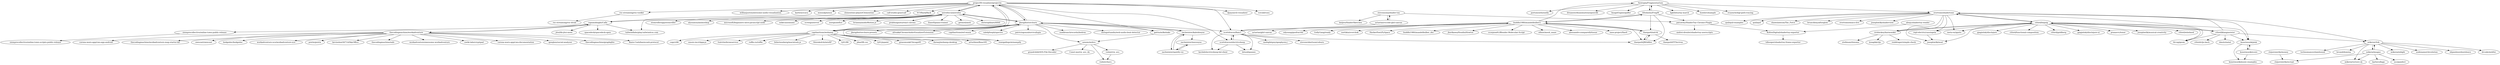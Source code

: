 digraph G {
"Syntopia/Fragmentarium" -> "3Dickulus/FragM"
"Syntopia/Fragmentarium" -> "portsmouth/snelly" ["e"=1]
"Syntopia/Fragmentarium" -> "dreamworksanimation/openvdb" ["e"=1]
"Syntopia/Fragmentarium" -> "ImageEngine/gaffer" ["e"=1]
"Syntopia/Fragmentarium" -> "overtone/shadertone"
"Syntopia/Fragmentarium" -> "lightbits/ray-march"
"Syntopia/Fragmentarium" -> "huwb/volsample" ["e"=1]
"Syntopia/Fragmentarium" -> "evanw/webgl-path-tracing" ["e"=1]
"buddhi1980/mandelbulber2" -> "thargor6/mb3d"
"buddhi1980/mandelbulber2" -> "thargor6/JWildfire"
"buddhi1980/mandelbulber2" -> "3Dickulus/FragM"
"buddhi1980/mandelbulber2" -> "scottdraves/flam3"
"buddhi1980/mandelbulber2" -> "alessandro-zomparelli/tissue" ["e"=1]
"buddhi1980/mandelbulber2" -> "Syntopia/Fragmentarium"
"buddhi1980/mandelbulber2" -> "xaos-project/XaoS" ["e"=1]
"buddhi1980/mandelbulber2" -> "edyoung/gnofract4d"
"buddhi1980/mandelbulber2" -> "GollyGang/ready" ["e"=1]
"buddhi1980/mandelbulber2" -> "nortikin/sverchok" ["e"=1]
"buddhi1980/mandelbulber2" -> "HackerPoet/PySpace" ["e"=1]
"buddhi1980/mandelbulber2" -> "buddhi1980/mandelbulber_doc"
"buddhi1980/mandelbulber2" -> "jhorikawa/HoudiniHowtos" ["e"=1]
"buddhi1980/mandelbulber2" -> "scorpion81/Blender-Molecular-Script" ["e"=1]
"buddhi1980/mandelbulber2" -> "elfnor/mesh_maze" ["e"=1]
"astrofox-io/astrofox" -> "capnmidnight/Calla"
"astrofox-io/astrofox" -> "tailwindlabs/play.tailwindcss.com" ["e"=1]
"astrofox-io/astrofox" -> "microsoft/beginners-intro-javascript-node" ["e"=1]
"astrofox-io/astrofox" -> "mikecao/umami" ["e"=1]
"astrofox-io/astrofox" -> "screego/server" ["e"=1]
"astrofox-io/astrofox" -> "zserge/awfice" ["e"=1]
"astrofox-io/astrofox" -> "jberg/butterchurn"
"astrofox-io/astrofox" -> "hvianna/audioMotion.js" ["e"=1]
"astrofox-io/astrofox" -> "prabhuignoto/react-chrono" ["e"=1]
"astrofox-io/astrofox" -> "ZaneH/piano-trainer" ["e"=1]
"astrofox-io/astrofox" -> "projectM-visualizer/projectm"
"astrofox-io/astrofox" -> "getmeli/meli" ["e"=1]
"astrofox-io/astrofox" -> "christophhart/HISE" ["e"=1]
"astrofox-io/astrofox" -> "stemrollerapp/stemroller" ["e"=1]
"astrofox-io/astrofox" -> "alyssaxuu/animockup" ["e"=1]
"captbaritone/webamp" -> "jberg/butterchurn"
"captbaritone/webamp" -> "ShizukuIchi/winXP" ["e"=1]
"captbaritone/webamp" -> "1j01/98" ["e"=1]
"captbaritone/webamp" -> "jdan/98.css" ["e"=1]
"captbaritone/webamp" -> "1j01/jspaint" ["e"=1]
"captbaritone/webamp" -> "projectM-visualizer/projectm"
"captbaritone/webamp" -> "grassmunk/Chicago95" ["e"=1]
"captbaritone/webamp" -> "durasj/webamp-desktop"
"captbaritone/webamp" -> "arturbien/React95" ["e"=1]
"captbaritone/webamp" -> "remigallego/winampify"
"captbaritone/webamp" -> "copy/v86" ["e"=1]
"captbaritone/webamp" -> "smore-inc/clippy.js" ["e"=1]
"captbaritone/webamp" -> "ttalvitie/browservice" ["e"=1]
"captbaritone/webamp" -> "ruffle-rs/ruffle" ["e"=1]
"captbaritone/webamp" -> "felixrieseberg/macintosh.js" ["e"=1]
"thecodingmachine/workadventure" -> "thecodingmachine/workadventure-map-starter-kit"
"thecodingmachine/workadventure" -> "capnmidnight/Calla"
"thecodingmachine/workadventure" -> "owncast/owncast" ["e"=1]
"thecodingmachine/workadventure" -> "hedgedoc/hedgedoc" ["e"=1]
"thecodingmachine/workadventure" -> "workadventure-xce/workadventure-xce"
"thecodingmachine/workadventure" -> "pretix/pretix" ["e"=1]
"thecodingmachine/workadventure" -> "kevinshen56714/SkyOffice" ["e"=1]
"thecodingmachine/workadventure" -> "thecodingmachine/safe" ["e"=1]
"thecodingmachine/workadventure" -> "workadventure/awesome-workadventure"
"thecodingmachine/workadventure" -> "xwiki-labs/cryptpad" ["e"=1]
"thecodingmachine/workadventure" -> "corona-warn-app/cwa-documentation" ["e"=1]
"thecodingmachine/workadventure" -> "qeeqbox/social-analyzer" ["e"=1]
"thecodingmachine/workadventure" -> "thecodingmachine/graphqlite" ["e"=1]
"thecodingmachine/workadventure" -> "Basis-Cash/basiscash-protocol" ["e"=1]
"thecodingmachine/workadventure" -> "corona-warn-app/cwa-app-android" ["e"=1]
"jberg/butterchurn" -> "captbaritone/webamp"
"jberg/butterchurn" -> "projectM-visualizer/projectm"
"jberg/butterchurn" -> "gattis/milkshake"
"jberg/butterchurn" -> "jberg/butterchurn-presets"
"jberg/butterchurn" -> "afreakk/ChromeAudioVisualizerExtension"
"jberg/butterchurn" -> "azeem/webvs"
"jberg/butterchurn" -> "remigallego/winampify"
"jberg/butterchurn" -> "captbaritone/eel-wasm"
"jberg/butterchurn" -> "calebj0seph/spectro" ["e"=1]
"jberg/butterchurn" -> "zachwinter/kaleidosync"
"jberg/butterchurn" -> "astrofox-io/astrofox"
"jberg/butterchurn" -> "scottdraves/flam3"
"jberg/butterchurn" -> "nudibranchrecords/hedron" ["e"=1]
"jberg/butterchurn" -> "patriciogonzalezvivo/lygia" ["e"=1]
"jberg/butterchurn" -> "chrisguttandin/web-audio-beat-detector" ["e"=1]
"alexjc/shadertoy-render" -> "KoltesDigital/shadertoy-exporter"
"projectM-visualizer/projectm" -> "jberg/butterchurn"
"projectM-visualizer/projectm" -> "dpayne/cli-visualizer" ["e"=1]
"projectM-visualizer/projectm" -> "vovoid/vsxu"
"projectM-visualizer/projectm" -> "roc-streaming/roc-toolkit"
"projectM-visualizer/projectm" -> "willianjusten/awesome-audio-visualization" ["e"=1]
"projectM-visualizer/projectm" -> "captbaritone/webamp"
"projectM-visualizer/projectm" -> "karlstav/cava" ["e"=1]
"projectM-visualizer/projectm" -> "mixxxdj/mixxx" ["e"=1]
"projectM-visualizer/projectm" -> "gattis/milkshake"
"projectM-visualizer/projectm" -> "clementine-player/Clementine" ["e"=1]
"projectM-visualizer/projectm" -> "scottdraves/electricsheep"
"projectM-visualizer/projectm" -> "scottdraves/flam3"
"projectM-visualizer/projectm" -> "calf-studio-gear/calf" ["e"=1]
"projectM-visualizer/projectm" -> "astrofox-io/astrofox"
"projectM-visualizer/projectm" -> "VCVRack/Rack" ["e"=1]
"scottdraves/flam3" -> "scottdraves/electricsheep"
"scottdraves/flam3" -> "bitsed/qosmic"
"scottdraves/flam3" -> "mebigfatguy/apophysis-j"
"scottdraves/flam3" -> "thargor6/JWildfire"
"scottdraves/flam3" -> "stevenrobertson/cuburn"
"scottdraves/flam3" -> "kochd/electricsheep-hd-client"
"scottdraves/flam3" -> "buddhi1980/mandelbulber2"
"capnmidnight/Calla" -> "astrofox-io/astrofox"
"capnmidnight/Calla" -> "thecodingmachine/workadventure"
"capnmidnight/Calla" -> "siemprecollective/online-town-public-release"
"capnmidnight/Calla" -> "tailwindlabs/play.tailwindcss.com" ["e"=1]
"capnmidnight/Calla" -> "spacedeck/spacedeck-open" ["e"=1]
"capnmidnight/Calla" -> "jitsi/lib-jitsi-meet" ["e"=1]
"roc-streaming/roc-toolkit" -> "roc-streaming/roc-droid"
"scottdraves/electricsheep" -> "scottdraves/flam3"
"scottdraves/electricsheep" -> "bitsed/qosmic"
"scottdraves/electricsheep" -> "kochd/electricsheep-hd-client"
"stevensona/shader-toy" -> "patuwwy/ShaderToy-Chrome-Plugin"
"stevensona/shader-toy" -> "actarian/vscode-glsl-canvas"
"stevensona/shader-toy" -> "keijiro/ShaderSketches" ["e"=1]
"visbot/vis_avs" -> "visbot/chavs"
"actarian/vscode-glsl-canvas" -> "actarian/glsl-canvas"
"actarian/vscode-glsl-canvas" -> "stevensona/shader-toy"
"zachwinter/kaleidosync" -> "zachwinter/spotify-viz"
"zachwinter/kaleidosync" -> "zachwinter/wavesync"
"zachwinter/kaleidosync" -> "jberg/butterchurn"
"thargor6/mb3d" -> "thargor6/FFVectron"
"thargor6/mb3d" -> "buddhi1980/mandelbulber2"
"thargor6/mb3d" -> "thargor6/JWildfire"
"mikera/clisk" -> "mikera/imagez"
"mikera/clisk" -> "mikera/enlight"
"mikera/clisk" -> "mikera/vectorz-clj" ["e"=1]
"mikera/clisk" -> "nodename/clevolution"
"mikera/clisk" -> "ohpauleez/shoreleave" ["e"=1]
"mikera/clisk" -> "drcode/webfui" ["e"=1]
"mikera/clisk" -> "technomancy/slamhound" ["e"=1]
"mikera/clisk" -> "levand/domina" ["e"=1]
"overtone/shadertone" -> "repl-electric/cassiopeia"
"overtone/shadertone" -> "quil/quil-examples"
"overtone/shadertone" -> "ctford/leipzig"
"overtone/shadertone" -> "meta-ex/ignite"
"overtone/shadertone" -> "quil/quil" ["e"=1]
"overtone/shadertone" -> "mikera/clisk"
"overtone/shadertone" -> "shawnlawson/The_Force" ["e"=1]
"overtone/shadertone" -> "brunchboy/afterglow"
"overtone/shadertone" -> "richhickey/harmonikit"
"overtone/shadertone" -> "overtone/emacs-live" ["e"=1]
"overtone/shadertone" -> "kunstmusik/pink"
"overtone/shadertone" -> "josephwilk/mud"
"overtone/shadertone" -> "thi-ng/geom" ["e"=1]
"overtone/shadertone" -> "josephwilk/shaderview"
"patuwwy/ShaderToy-Chrome-Plugin" -> "andrei-drexler/shadertoy-userscripts"
"patuwwy/ShaderToy-Chrome-Plugin" -> "KoltesDigital/shadertoy-exporter"
"ctford/klangmeister" -> "ctford/leipzig"
"ctford/klangmeister" -> "ctford/cljs-bach"
"ctford/klangmeister" -> "thi-ng/geom" ["e"=1]
"ctford/klangmeister" -> "overtone/shadertone"
"ctford/klangmeister" -> "dmotz/natal" ["e"=1]
"ctford/klangmeister" -> "mikera/clisk"
"ctford/klangmeister" -> "kunstmusik/pink"
"zachwinter/spotify-viz" -> "zachwinter/kaleidosync"
"zachwinter/spotify-viz" -> "zachwinter/wavesync"
"azeem/webvs" -> "grandchild/AVS-File-Decoder"
"azeem/webvs" -> "Const-me/vis_avs_dx"
"azeem/webvs" -> "visbot/vis_avs"
"azeem/webvs" -> "visbot/chavs"
"3Dickulus/FragM" -> "Syntopia/Fragmentarium"
"3Dickulus/FragM" -> "thargor6/mb3d"
"3Dickulus/FragM" -> "buddhi1980/mandelbulber2"
"3Dickulus/FragM" -> "patuwwy/ShaderToy-Chrome-Plugin"
"3Dickulus/FragM" -> "thargor6/JWildfire"
"thargor6/JWildfire" -> "thargor6/mb3d"
"siemprecollective/online-town-public-release" -> "siemprecollective/online-town-scripts-public-release"
"mikera/imagez" -> "mikera/clisk"
"mikera/imagez" -> "xsc/pandect"
"mikera/imagez" -> "karls/collage"
"mikera/imagez" -> "mikera/vectorz-clj" ["e"=1]
"mikera/imagez" -> "clojurewerkz/scrypt"
"ctford/leipzig" -> "ctford/klangmeister"
"ctford/leipzig" -> "josephwilk/mud"
"ctford/leipzig" -> "pjagielski/disclojure"
"ctford/leipzig" -> "richhickey/harmonikit"
"ctford/leipzig" -> "overtone/shadertone"
"ctford/leipzig" -> "ctford/functional-composition"
"ctford/leipzig" -> "meta-ex/ignite"
"ctford/leipzig" -> "ctford/goldberg"
"ctford/leipzig" -> "pjagielski/disclojure-ui"
"ctford/leipzig" -> "pranavrc/tenor"
"ctford/leipzig" -> "josephwilk/musical-creativity"
"ctford/leipzig" -> "kunstmusik/pink"
"ctford/leipzig" -> "repl-electric/cassiopeia"
"ctford/leipzig" -> "ctford/whelmed"
"ctford/leipzig" -> "thi-ng/geom" ["e"=1]
"clojurewerkz/money" -> "clojurewerkz/scrypt"
"gattis/milkshake" -> "azeem/webvs"
"kunstmusik/score" -> "kunstmusik/pink"
"kunstmusik/score" -> "kunstmusik/music-examples"
"repl-electric/cassiopeia" -> "josephwilk/mud"
"zachwinter/wavesync" -> "zachwinter/spotify-viz"
"KoltesDigital/shadertoy-exporter" -> "tdhooper/shadertoy-frame-exporter"
"richhickey/harmonikit" -> "ctford/leipzig"
"richhickey/harmonikit" -> "ztellman/rhizome" ["e"=1]
"richhickey/harmonikit" -> "lynaghk/cljx" ["e"=1]
"richhickey/harmonikit" -> "reiddraper/simple-check" ["e"=1]
"kunstmusik/pink" -> "kunstmusik/score"
"kunstmusik/pink" -> "kunstmusik/music-examples"
"Syntopia/Fragmentarium" ["l"="-6.423,14.387"]
"3Dickulus/FragM" ["l"="-6.437,14.437"]
"portsmouth/snelly" ["l"="-11.369,27.355"]
"dreamworksanimation/openvdb" ["l"="-12.132,27.349"]
"ImageEngine/gaffer" ["l"="-12.188,27.328"]
"overtone/shadertone" ["l"="-6.349,14.274"]
"lightbits/ray-march" ["l"="-6.433,14.358"]
"huwb/volsample" ["l"="-12.18,26.375"]
"evanw/webgl-path-tracing" ["l"="30.638,-23.343"]
"buddhi1980/mandelbulber2" ["l"="-6.487,14.443"]
"thargor6/mb3d" ["l"="-6.461,14.453"]
"thargor6/JWildfire" ["l"="-6.483,14.47"]
"scottdraves/flam3" ["l"="-6.548,14.489"]
"alessandro-zomparelli/tissue" ["l"="-13.143,27.395"]
"xaos-project/XaoS" ["l"="-24.779,23.173"]
"edyoung/gnofract4d" ["l"="-6.51,14.418"]
"GollyGang/ready" ["l"="-11.321,28.091"]
"nortikin/sverchok" ["l"="-13.185,27.386"]
"HackerPoet/PySpace" ["l"="-11.436,27.891"]
"buddhi1980/mandelbulber_doc" ["l"="-6.488,14.415"]
"jhorikawa/HoudiniHowtos" ["l"="-12.24,27.556"]
"scorpion81/Blender-Molecular-Script" ["l"="-13.082,27.413"]
"elfnor/mesh_maze" ["l"="-13.015,27.411"]
"astrofox-io/astrofox" ["l"="-6.639,14.602"]
"capnmidnight/Calla" ["l"="-6.645,14.671"]
"tailwindlabs/play.tailwindcss.com" ["l"="25.925,-29.078"]
"microsoft/beginners-intro-javascript-node" ["l"="-31.815,-20.535"]
"mikecao/umami" ["l"="32.187,-26.239"]
"screego/server" ["l"="32.746,-26.275"]
"zserge/awfice" ["l"="-33.222,-22.666"]
"jberg/butterchurn" ["l"="-6.654,14.558"]
"hvianna/audioMotion.js" ["l"="2.999,38.067"]
"prabhuignoto/react-chrono" ["l"="25.971,-25.86"]
"ZaneH/piano-trainer" ["l"="-28.906,-15.663"]
"projectM-visualizer/projectm" ["l"="-6.627,14.523"]
"getmeli/meli" ["l"="-9.087,0.162"]
"christophhart/HISE" ["l"="1.661,37.775"]
"stemrollerapp/stemroller" ["l"="-0.021,40.095"]
"alyssaxuu/animockup" ["l"="32.527,-26.062"]
"captbaritone/webamp" ["l"="-6.685,14.511"]
"ShizukuIchi/winXP" ["l"="26.309,-26.188"]
"1j01/98" ["l"="26.431,-26.244"]
"jdan/98.css" ["l"="28.95,-27.207"]
"1j01/jspaint" ["l"="26.288,-26.39"]
"grassmunk/Chicago95" ["l"="-42.767,14.469"]
"durasj/webamp-desktop" ["l"="-6.722,14.483"]
"arturbien/React95" ["l"="26.077,-26.144"]
"remigallego/winampify" ["l"="-6.702,14.542"]
"copy/v86" ["l"="-9.138,4.371"]
"smore-inc/clippy.js" ["l"="10.848,-33.905"]
"ttalvitie/browservice" ["l"="-42.698,14.671"]
"ruffle-rs/ruffle" ["l"="-9.178,4.464"]
"felixrieseberg/macintosh.js" ["l"="-47.139,-1.268"]
"thecodingmachine/workadventure" ["l"="-6.659,14.727"]
"thecodingmachine/workadventure-map-starter-kit" ["l"="-6.691,14.752"]
"owncast/owncast" ["l"="32.686,-26.237"]
"hedgedoc/hedgedoc" ["l"="-32.773,-22.848"]
"workadventure-xce/workadventure-xce" ["l"="-6.637,14.756"]
"pretix/pretix" ["l"="46.643,-3.848"]
"kevinshen56714/SkyOffice" ["l"="14.11,-31.986"]
"thecodingmachine/safe" ["l"="-24.713,-42.894"]
"workadventure/awesome-workadventure" ["l"="-6.663,14.762"]
"xwiki-labs/cryptpad" ["l"="-27.93,-21.83"]
"corona-warn-app/cwa-documentation" ["l"="46.48,-3.642"]
"qeeqbox/social-analyzer" ["l"="-7.85,-43.522"]
"thecodingmachine/graphqlite" ["l"="-24.988,-42.822"]
"Basis-Cash/basiscash-protocol" ["l"="-35.774,-13.596"]
"corona-warn-app/cwa-app-android" ["l"="46.498,-3.574"]
"gattis/milkshake" ["l"="-6.611,14.559"]
"jberg/butterchurn-presets" ["l"="-6.683,14.561"]
"afreakk/ChromeAudioVisualizerExtension" ["l"="-6.683,14.579"]
"azeem/webvs" ["l"="-6.595,14.585"]
"captbaritone/eel-wasm" ["l"="-6.67,14.589"]
"calebj0seph/spectro" ["l"="3.1,38.105"]
"zachwinter/kaleidosync" ["l"="-6.718,14.584"]
"nudibranchrecords/hedron" ["l"="30.666,-23.379"]
"patriciogonzalezvivo/lygia" ["l"="30.623,-23.376"]
"chrisguttandin/web-audio-beat-detector" ["l"="2.989,38.004"]
"alexjc/shadertoy-render" ["l"="-6.297,14.457"]
"KoltesDigital/shadertoy-exporter" ["l"="-6.329,14.471"]
"dpayne/cli-visualizer" ["l"="-9.067,-20.062"]
"vovoid/vsxu" ["l"="-6.623,14.471"]
"roc-streaming/roc-toolkit" ["l"="-6.659,14.461"]
"willianjusten/awesome-audio-visualization" ["l"="30.771,-23.608"]
"karlstav/cava" ["l"="-9.087,-20.126"]
"mixxxdj/mixxx" ["l"="1.583,37.702"]
"clementine-player/Clementine" ["l"="-10.398,22.335"]
"scottdraves/electricsheep" ["l"="-6.578,14.493"]
"calf-studio-gear/calf" ["l"="1.642,37.648"]
"VCVRack/Rack" ["l"="1.551,37.759"]
"bitsed/qosmic" ["l"="-6.554,14.469"]
"mebigfatguy/apophysis-j" ["l"="-6.522,14.496"]
"stevenrobertson/cuburn" ["l"="-6.532,14.514"]
"kochd/electricsheep-hd-client" ["l"="-6.571,14.469"]
"siemprecollective/online-town-public-release" ["l"="-6.613,14.689"]
"spacedeck/spacedeck-open" ["l"="-36.279,4.004"]
"jitsi/lib-jitsi-meet" ["l"="-28.82,12.213"]
"roc-streaming/roc-droid" ["l"="-6.671,14.434"]
"stevensona/shader-toy" ["l"="-6.34,14.526"]
"patuwwy/ShaderToy-Chrome-Plugin" ["l"="-6.372,14.479"]
"actarian/vscode-glsl-canvas" ["l"="-6.318,14.553"]
"keijiro/ShaderSketches" ["l"="-11.201,39.76"]
"visbot/vis_avs" ["l"="-6.563,14.598"]
"visbot/chavs" ["l"="-6.578,14.597"]
"actarian/glsl-canvas" ["l"="-6.297,14.575"]
"zachwinter/spotify-viz" ["l"="-6.749,14.602"]
"zachwinter/wavesync" ["l"="-6.757,14.584"]
"thargor6/FFVectron" ["l"="-6.459,14.425"]
"mikera/clisk" ["l"="-6.266,14.238"]
"mikera/imagez" ["l"="-6.217,14.226"]
"mikera/enlight" ["l"="-6.247,14.259"]
"mikera/vectorz-clj" ["l"="-7.54,14.626"]
"nodename/clevolution" ["l"="-6.249,14.218"]
"ohpauleez/shoreleave" ["l"="-7.323,14.828"]
"drcode/webfui" ["l"="-7.452,14.811"]
"technomancy/slamhound" ["l"="-7.557,14.772"]
"levand/domina" ["l"="-7.472,14.846"]
"repl-electric/cassiopeia" ["l"="-6.374,14.268"]
"quil/quil-examples" ["l"="-6.348,14.312"]
"ctford/leipzig" ["l"="-6.352,14.23"]
"meta-ex/ignite" ["l"="-6.324,14.265"]
"quil/quil" ["l"="-7.712,14.891"]
"shawnlawson/The_Force" ["l"="3.059,37.063"]
"brunchboy/afterglow" ["l"="-6.313,14.307"]
"richhickey/harmonikit" ["l"="-6.382,14.247"]
"overtone/emacs-live" ["l"="-7.647,14.931"]
"kunstmusik/pink" ["l"="-6.373,14.218"]
"josephwilk/mud" ["l"="-6.36,14.255"]
"thi-ng/geom" ["l"="-7.765,14.623"]
"josephwilk/shaderview" ["l"="-6.374,14.3"]
"andrei-drexler/shadertoy-userscripts" ["l"="-6.378,14.497"]
"ctford/klangmeister" ["l"="-6.318,14.218"]
"ctford/cljs-bach" ["l"="-6.294,14.187"]
"dmotz/natal" ["l"="-7.782,14.761"]
"grandchild/AVS-File-Decoder" ["l"="-6.572,14.579"]
"Const-me/vis_avs_dx" ["l"="-6.584,14.614"]
"siemprecollective/online-town-scripts-public-release" ["l"="-6.594,14.699"]
"xsc/pandect" ["l"="-6.183,14.246"]
"karls/collage" ["l"="-6.205,14.2"]
"clojurewerkz/scrypt" ["l"="-6.174,14.207"]
"pjagielski/disclojure" ["l"="-6.33,14.243"]
"ctford/functional-composition" ["l"="-6.381,14.181"]
"ctford/goldberg" ["l"="-6.333,14.189"]
"pjagielski/disclojure-ui" ["l"="-6.356,14.202"]
"pranavrc/tenor" ["l"="-6.394,14.226"]
"josephwilk/musical-creativity" ["l"="-6.353,14.174"]
"ctford/whelmed" ["l"="-6.309,14.243"]
"clojurewerkz/money" ["l"="-6.143,14.194"]
"kunstmusik/score" ["l"="-6.396,14.202"]
"kunstmusik/music-examples" ["l"="-6.408,14.212"]
"tdhooper/shadertoy-frame-exporter" ["l"="-6.308,14.487"]
"ztellman/rhizome" ["l"="-7.551,14.697"]
"lynaghk/cljx" ["l"="-7.494,14.767"]
"reiddraper/simple-check" ["l"="-7.461,14.701"]
}